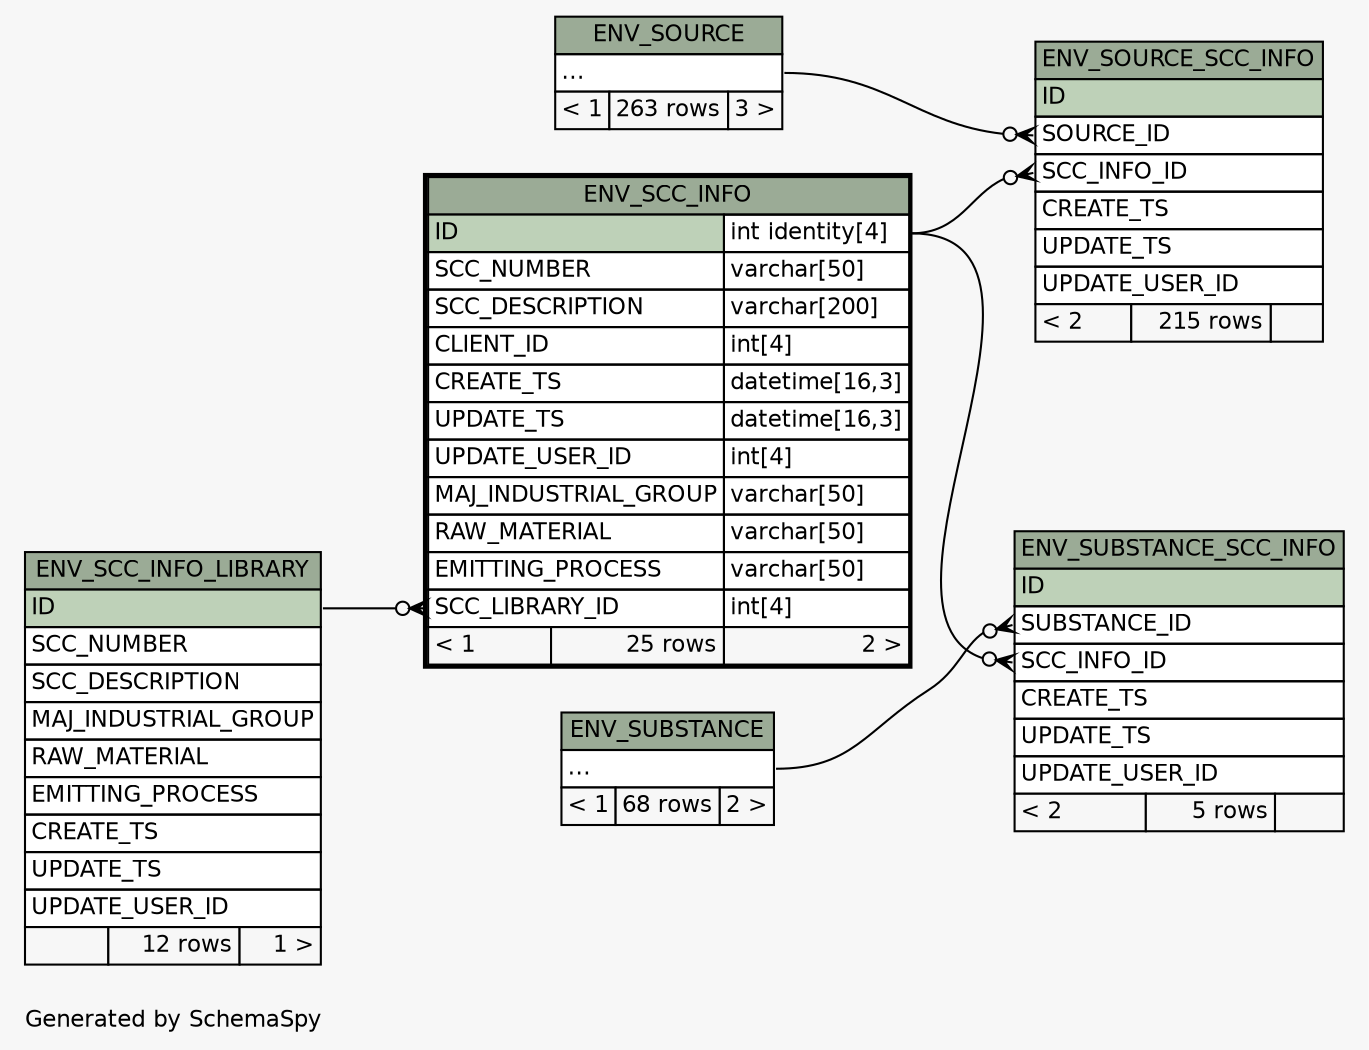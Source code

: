 // dot 2.28.0 on Windows 7 6.1
// SchemaSpy rev 590
digraph "twoDegreesRelationshipsDiagram" {
  graph [
    rankdir="RL"
    bgcolor="#f7f7f7"
    label="\nGenerated by SchemaSpy"
    labeljust="l"
    nodesep="0.18"
    ranksep="0.46"
    fontname="Helvetica"
    fontsize="11"
  ];
  node [
    fontname="Helvetica"
    fontsize="11"
    shape="plaintext"
  ];
  edge [
    arrowsize="0.8"
  ];
  "ENV_SCC_INFO":"SCC_LIBRARY_ID":w -> "ENV_SCC_INFO_LIBRARY":"ID":e [arrowhead=none dir=back arrowtail=crowodot];
  "ENV_SOURCE_SCC_INFO":"SCC_INFO_ID":w -> "ENV_SCC_INFO":"ID.type":e [arrowhead=none dir=back arrowtail=crowodot];
  "ENV_SOURCE_SCC_INFO":"SOURCE_ID":w -> "ENV_SOURCE":"elipses":e [arrowhead=none dir=back arrowtail=crowodot];
  "ENV_SUBSTANCE_SCC_INFO":"SCC_INFO_ID":w -> "ENV_SCC_INFO":"ID.type":e [arrowhead=none dir=back arrowtail=crowodot];
  "ENV_SUBSTANCE_SCC_INFO":"SUBSTANCE_ID":w -> "ENV_SUBSTANCE":"elipses":e [arrowhead=none dir=back arrowtail=crowodot];
  "ENV_SCC_INFO" [
    label=<
    <TABLE BORDER="2" CELLBORDER="1" CELLSPACING="0" BGCOLOR="#ffffff">
      <TR><TD COLSPAN="3" BGCOLOR="#9bab96" ALIGN="CENTER">ENV_SCC_INFO</TD></TR>
      <TR><TD PORT="ID" COLSPAN="2" BGCOLOR="#bed1b8" ALIGN="LEFT">ID</TD><TD PORT="ID.type" ALIGN="LEFT">int identity[4]</TD></TR>
      <TR><TD PORT="SCC_NUMBER" COLSPAN="2" ALIGN="LEFT">SCC_NUMBER</TD><TD PORT="SCC_NUMBER.type" ALIGN="LEFT">varchar[50]</TD></TR>
      <TR><TD PORT="SCC_DESCRIPTION" COLSPAN="2" ALIGN="LEFT">SCC_DESCRIPTION</TD><TD PORT="SCC_DESCRIPTION.type" ALIGN="LEFT">varchar[200]</TD></TR>
      <TR><TD PORT="CLIENT_ID" COLSPAN="2" ALIGN="LEFT">CLIENT_ID</TD><TD PORT="CLIENT_ID.type" ALIGN="LEFT">int[4]</TD></TR>
      <TR><TD PORT="CREATE_TS" COLSPAN="2" ALIGN="LEFT">CREATE_TS</TD><TD PORT="CREATE_TS.type" ALIGN="LEFT">datetime[16,3]</TD></TR>
      <TR><TD PORT="UPDATE_TS" COLSPAN="2" ALIGN="LEFT">UPDATE_TS</TD><TD PORT="UPDATE_TS.type" ALIGN="LEFT">datetime[16,3]</TD></TR>
      <TR><TD PORT="UPDATE_USER_ID" COLSPAN="2" ALIGN="LEFT">UPDATE_USER_ID</TD><TD PORT="UPDATE_USER_ID.type" ALIGN="LEFT">int[4]</TD></TR>
      <TR><TD PORT="MAJ_INDUSTRIAL_GROUP" COLSPAN="2" ALIGN="LEFT">MAJ_INDUSTRIAL_GROUP</TD><TD PORT="MAJ_INDUSTRIAL_GROUP.type" ALIGN="LEFT">varchar[50]</TD></TR>
      <TR><TD PORT="RAW_MATERIAL" COLSPAN="2" ALIGN="LEFT">RAW_MATERIAL</TD><TD PORT="RAW_MATERIAL.type" ALIGN="LEFT">varchar[50]</TD></TR>
      <TR><TD PORT="EMITTING_PROCESS" COLSPAN="2" ALIGN="LEFT">EMITTING_PROCESS</TD><TD PORT="EMITTING_PROCESS.type" ALIGN="LEFT">varchar[50]</TD></TR>
      <TR><TD PORT="SCC_LIBRARY_ID" COLSPAN="2" ALIGN="LEFT">SCC_LIBRARY_ID</TD><TD PORT="SCC_LIBRARY_ID.type" ALIGN="LEFT">int[4]</TD></TR>
      <TR><TD ALIGN="LEFT" BGCOLOR="#f7f7f7">&lt; 1</TD><TD ALIGN="RIGHT" BGCOLOR="#f7f7f7">25 rows</TD><TD ALIGN="RIGHT" BGCOLOR="#f7f7f7">2 &gt;</TD></TR>
    </TABLE>>
    URL="ENV_SCC_INFO.html"
    tooltip="ENV_SCC_INFO"
  ];
  "ENV_SCC_INFO_LIBRARY" [
    label=<
    <TABLE BORDER="0" CELLBORDER="1" CELLSPACING="0" BGCOLOR="#ffffff">
      <TR><TD COLSPAN="3" BGCOLOR="#9bab96" ALIGN="CENTER">ENV_SCC_INFO_LIBRARY</TD></TR>
      <TR><TD PORT="ID" COLSPAN="3" BGCOLOR="#bed1b8" ALIGN="LEFT">ID</TD></TR>
      <TR><TD PORT="SCC_NUMBER" COLSPAN="3" ALIGN="LEFT">SCC_NUMBER</TD></TR>
      <TR><TD PORT="SCC_DESCRIPTION" COLSPAN="3" ALIGN="LEFT">SCC_DESCRIPTION</TD></TR>
      <TR><TD PORT="MAJ_INDUSTRIAL_GROUP" COLSPAN="3" ALIGN="LEFT">MAJ_INDUSTRIAL_GROUP</TD></TR>
      <TR><TD PORT="RAW_MATERIAL" COLSPAN="3" ALIGN="LEFT">RAW_MATERIAL</TD></TR>
      <TR><TD PORT="EMITTING_PROCESS" COLSPAN="3" ALIGN="LEFT">EMITTING_PROCESS</TD></TR>
      <TR><TD PORT="CREATE_TS" COLSPAN="3" ALIGN="LEFT">CREATE_TS</TD></TR>
      <TR><TD PORT="UPDATE_TS" COLSPAN="3" ALIGN="LEFT">UPDATE_TS</TD></TR>
      <TR><TD PORT="UPDATE_USER_ID" COLSPAN="3" ALIGN="LEFT">UPDATE_USER_ID</TD></TR>
      <TR><TD ALIGN="LEFT" BGCOLOR="#f7f7f7">  </TD><TD ALIGN="RIGHT" BGCOLOR="#f7f7f7">12 rows</TD><TD ALIGN="RIGHT" BGCOLOR="#f7f7f7">1 &gt;</TD></TR>
    </TABLE>>
    URL="ENV_SCC_INFO_LIBRARY.html"
    tooltip="ENV_SCC_INFO_LIBRARY"
  ];
  "ENV_SOURCE" [
    label=<
    <TABLE BORDER="0" CELLBORDER="1" CELLSPACING="0" BGCOLOR="#ffffff">
      <TR><TD COLSPAN="3" BGCOLOR="#9bab96" ALIGN="CENTER">ENV_SOURCE</TD></TR>
      <TR><TD PORT="elipses" COLSPAN="3" ALIGN="LEFT">...</TD></TR>
      <TR><TD ALIGN="LEFT" BGCOLOR="#f7f7f7">&lt; 1</TD><TD ALIGN="RIGHT" BGCOLOR="#f7f7f7">263 rows</TD><TD ALIGN="RIGHT" BGCOLOR="#f7f7f7">3 &gt;</TD></TR>
    </TABLE>>
    URL="ENV_SOURCE.html"
    tooltip="ENV_SOURCE"
  ];
  "ENV_SOURCE_SCC_INFO" [
    label=<
    <TABLE BORDER="0" CELLBORDER="1" CELLSPACING="0" BGCOLOR="#ffffff">
      <TR><TD COLSPAN="3" BGCOLOR="#9bab96" ALIGN="CENTER">ENV_SOURCE_SCC_INFO</TD></TR>
      <TR><TD PORT="ID" COLSPAN="3" BGCOLOR="#bed1b8" ALIGN="LEFT">ID</TD></TR>
      <TR><TD PORT="SOURCE_ID" COLSPAN="3" ALIGN="LEFT">SOURCE_ID</TD></TR>
      <TR><TD PORT="SCC_INFO_ID" COLSPAN="3" ALIGN="LEFT">SCC_INFO_ID</TD></TR>
      <TR><TD PORT="CREATE_TS" COLSPAN="3" ALIGN="LEFT">CREATE_TS</TD></TR>
      <TR><TD PORT="UPDATE_TS" COLSPAN="3" ALIGN="LEFT">UPDATE_TS</TD></TR>
      <TR><TD PORT="UPDATE_USER_ID" COLSPAN="3" ALIGN="LEFT">UPDATE_USER_ID</TD></TR>
      <TR><TD ALIGN="LEFT" BGCOLOR="#f7f7f7">&lt; 2</TD><TD ALIGN="RIGHT" BGCOLOR="#f7f7f7">215 rows</TD><TD ALIGN="RIGHT" BGCOLOR="#f7f7f7">  </TD></TR>
    </TABLE>>
    URL="ENV_SOURCE_SCC_INFO.html"
    tooltip="ENV_SOURCE_SCC_INFO"
  ];
  "ENV_SUBSTANCE" [
    label=<
    <TABLE BORDER="0" CELLBORDER="1" CELLSPACING="0" BGCOLOR="#ffffff">
      <TR><TD COLSPAN="3" BGCOLOR="#9bab96" ALIGN="CENTER">ENV_SUBSTANCE</TD></TR>
      <TR><TD PORT="elipses" COLSPAN="3" ALIGN="LEFT">...</TD></TR>
      <TR><TD ALIGN="LEFT" BGCOLOR="#f7f7f7">&lt; 1</TD><TD ALIGN="RIGHT" BGCOLOR="#f7f7f7">68 rows</TD><TD ALIGN="RIGHT" BGCOLOR="#f7f7f7">2 &gt;</TD></TR>
    </TABLE>>
    URL="ENV_SUBSTANCE.html"
    tooltip="ENV_SUBSTANCE"
  ];
  "ENV_SUBSTANCE_SCC_INFO" [
    label=<
    <TABLE BORDER="0" CELLBORDER="1" CELLSPACING="0" BGCOLOR="#ffffff">
      <TR><TD COLSPAN="3" BGCOLOR="#9bab96" ALIGN="CENTER">ENV_SUBSTANCE_SCC_INFO</TD></TR>
      <TR><TD PORT="ID" COLSPAN="3" BGCOLOR="#bed1b8" ALIGN="LEFT">ID</TD></TR>
      <TR><TD PORT="SUBSTANCE_ID" COLSPAN="3" ALIGN="LEFT">SUBSTANCE_ID</TD></TR>
      <TR><TD PORT="SCC_INFO_ID" COLSPAN="3" ALIGN="LEFT">SCC_INFO_ID</TD></TR>
      <TR><TD PORT="CREATE_TS" COLSPAN="3" ALIGN="LEFT">CREATE_TS</TD></TR>
      <TR><TD PORT="UPDATE_TS" COLSPAN="3" ALIGN="LEFT">UPDATE_TS</TD></TR>
      <TR><TD PORT="UPDATE_USER_ID" COLSPAN="3" ALIGN="LEFT">UPDATE_USER_ID</TD></TR>
      <TR><TD ALIGN="LEFT" BGCOLOR="#f7f7f7">&lt; 2</TD><TD ALIGN="RIGHT" BGCOLOR="#f7f7f7">5 rows</TD><TD ALIGN="RIGHT" BGCOLOR="#f7f7f7">  </TD></TR>
    </TABLE>>
    URL="ENV_SUBSTANCE_SCC_INFO.html"
    tooltip="ENV_SUBSTANCE_SCC_INFO"
  ];
}
